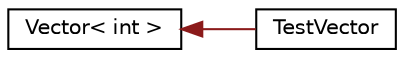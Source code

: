 digraph "类继承关系图"
{
  edge [fontname="Helvetica",fontsize="10",labelfontname="Helvetica",labelfontsize="10"];
  node [fontname="Helvetica",fontsize="10",shape=record];
  rankdir="LR";
  Node0 [label="Vector\< int \>",height=0.2,width=0.4,color="black", fillcolor="white", style="filled",URL="$d5/db2/class_vector.html"];
  Node0 -> Node1 [dir="back",color="firebrick4",fontsize="10",style="solid",fontname="Helvetica"];
  Node1 [label="TestVector",height=0.2,width=0.4,color="black", fillcolor="white", style="filled",URL="$d9/d95/class_test_vector.html"];
}
